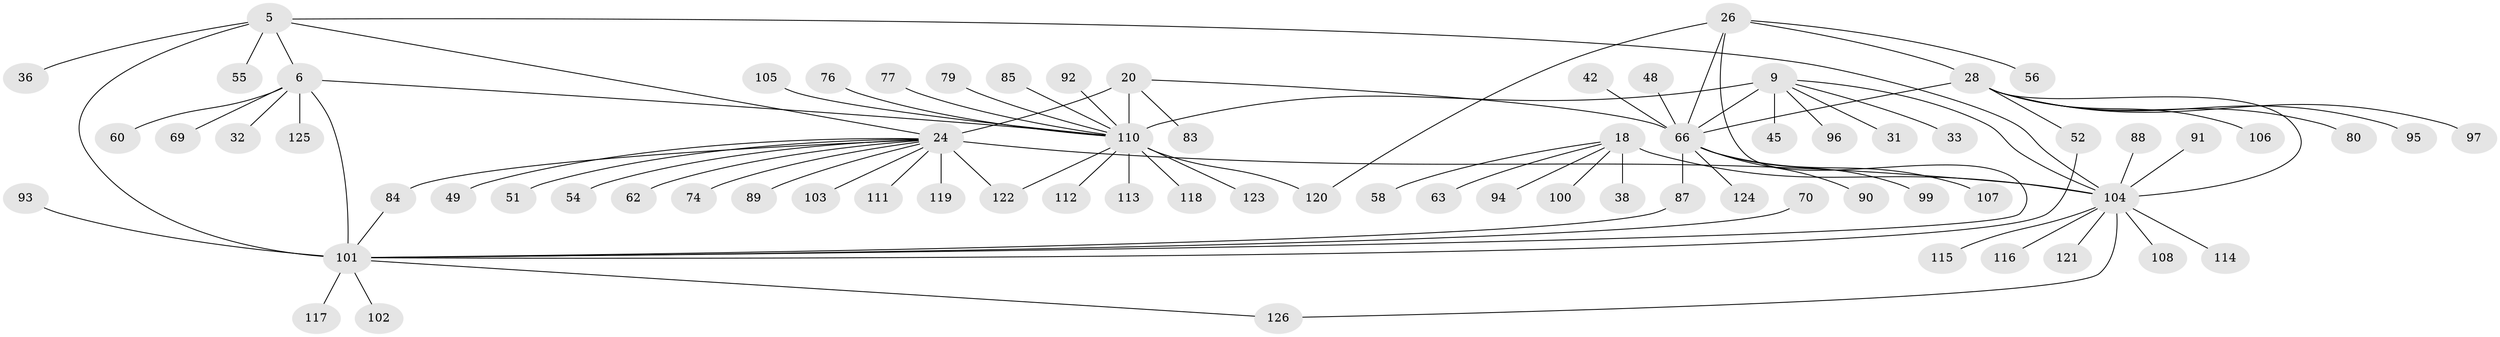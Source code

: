 // original degree distribution, {7: 0.03968253968253968, 11: 0.015873015873015872, 9: 0.023809523809523808, 8: 0.0873015873015873, 12: 0.023809523809523808, 10: 0.031746031746031744, 6: 0.007936507936507936, 5: 0.007936507936507936, 1: 0.6190476190476191, 2: 0.12698412698412698, 3: 0.007936507936507936, 4: 0.007936507936507936}
// Generated by graph-tools (version 1.1) at 2025/57/03/04/25 21:57:15]
// undirected, 75 vertices, 88 edges
graph export_dot {
graph [start="1"]
  node [color=gray90,style=filled];
  5 [super="+1"];
  6 [super="+4"];
  9 [super="+8"];
  18 [super="+16"];
  20 [super="+19"];
  24 [super="+21+23"];
  26 [super="+25"];
  28 [super="+27"];
  31;
  32;
  33;
  36;
  38;
  42;
  45;
  48;
  49;
  51;
  52;
  54;
  55;
  56;
  58;
  60;
  62;
  63 [super="+59"];
  66 [super="+35+30"];
  69;
  70;
  74;
  76;
  77;
  79;
  80;
  83;
  84;
  85;
  87;
  88;
  89 [super="+86"];
  90;
  91;
  92;
  93 [super="+64"];
  94;
  95;
  96;
  97;
  99;
  100;
  101 [super="+3"];
  102;
  103;
  104 [super="+81+82"];
  105 [super="+39"];
  106;
  107;
  108;
  110 [super="+75+68+41+44+47+53+57+71"];
  111;
  112 [super="+109"];
  113;
  114;
  115;
  116;
  117 [super="+61"];
  118;
  119;
  120;
  121 [super="+72"];
  122 [super="+98"];
  123;
  124;
  125;
  126;
  5 -- 6 [weight=4];
  5 -- 36;
  5 -- 55;
  5 -- 104;
  5 -- 101 [weight=4];
  5 -- 24;
  6 -- 32;
  6 -- 69;
  6 -- 125;
  6 -- 60;
  6 -- 110 [weight=2];
  6 -- 101 [weight=4];
  9 -- 33;
  9 -- 96;
  9 -- 45;
  9 -- 31;
  9 -- 110 [weight=8];
  9 -- 104;
  9 -- 66;
  18 -- 38;
  18 -- 94;
  18 -- 100;
  18 -- 58;
  18 -- 63;
  18 -- 104 [weight=8];
  20 -- 24 [weight=8];
  20 -- 83;
  20 -- 110;
  20 -- 66;
  24 -- 49;
  24 -- 51;
  24 -- 54;
  24 -- 103;
  24 -- 119;
  24 -- 111;
  24 -- 122;
  24 -- 104;
  24 -- 74;
  24 -- 84;
  24 -- 89;
  24 -- 62;
  26 -- 28 [weight=4];
  26 -- 120;
  26 -- 56;
  26 -- 101;
  26 -- 66 [weight=4];
  28 -- 97;
  28 -- 106;
  28 -- 80;
  28 -- 52;
  28 -- 95;
  28 -- 104;
  28 -- 66 [weight=4];
  42 -- 66;
  48 -- 66;
  52 -- 101;
  66 -- 99;
  66 -- 90;
  66 -- 107;
  66 -- 124;
  66 -- 87;
  70 -- 101;
  76 -- 110;
  77 -- 110;
  79 -- 110;
  84 -- 101;
  85 -- 110;
  87 -- 101;
  88 -- 104;
  91 -- 104;
  92 -- 110;
  93 -- 101;
  101 -- 102;
  101 -- 117;
  101 -- 126;
  104 -- 108;
  104 -- 114;
  104 -- 115;
  104 -- 116;
  104 -- 121;
  104 -- 126;
  105 -- 110;
  110 -- 112;
  110 -- 113;
  110 -- 118;
  110 -- 120;
  110 -- 122;
  110 -- 123;
}

